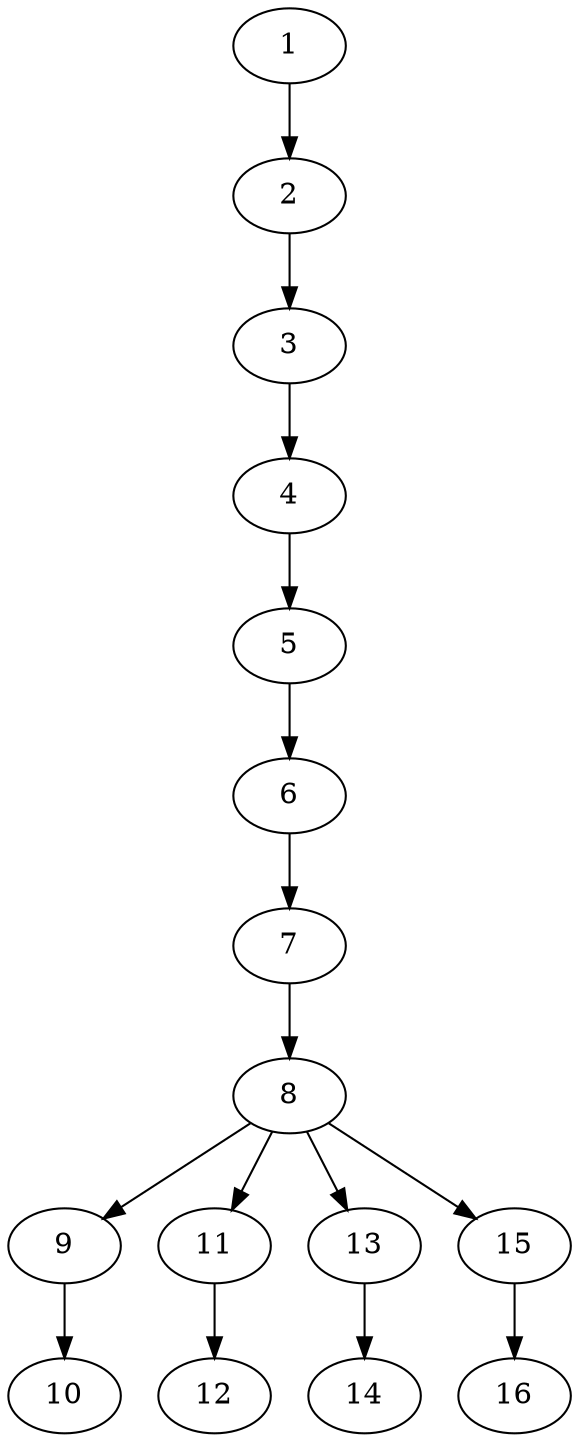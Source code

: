 digraph G {
1 [ type="Algorithm",class="MicroProducer",original_id="n0",node_id="ProducerA",];
2 [ type="DataObject",class="",original_id="n1",node_id="A",];
3 [ type="Algorithm",class="MicroTransformer",original_id="n2",node_id="TransformerB",];
4 [ type="DataObject",class="",original_id="n3",node_id="C",];
5 [ type="Algorithm",class="MicroTransformer",original_id="n4",node_id="TransformerD",];
6 [ type="DataObject",class="",original_id="n5",node_id="E",];
7 [ type="Algorithm",class="MicroTransformer",original_id="n6",node_id="TransformerF",];
8 [ type="DataObject",class="",original_id="n7",node_id="G",];
9 [ type="Algorithm",class="MicroTransformer",original_id="n8",node_id="TransformerH",];
10 [ type="DataObject",class="",original_id="n9",node_id="I",];
11 [ type="Algorithm",class="MicroTransformer",original_id="n10",node_id="TransformerJ",];
12 [ type="DataObject",class="",original_id="n11",node_id="K",];
13 [ type="Algorithm",class="MicroTransformer",original_id="n12",node_id="TransformerL",];
14 [ type="DataObject",class="",original_id="n13",node_id="M",];
15 [ type="Algorithm",class="MicroTransformer",original_id="n14",node_id="TransformerN",];
16 [ type="DataObject",class="",original_id="n15",node_id="O",];
1 -> 2 [ ]
2 -> 3 [ ]
3 -> 4 [ ]
4 -> 5 [ ]
5 -> 6 [ ]
6 -> 7 [ ]
7 -> 8 [ ]
8 -> 9 [ ]
8 -> 11 [ ]
8 -> 13 [ ]
8 -> 15 [ ]
9 -> 10 [ ]
11 -> 12 [ ]
13 -> 14 [ ]
15 -> 16 [ ]
}
